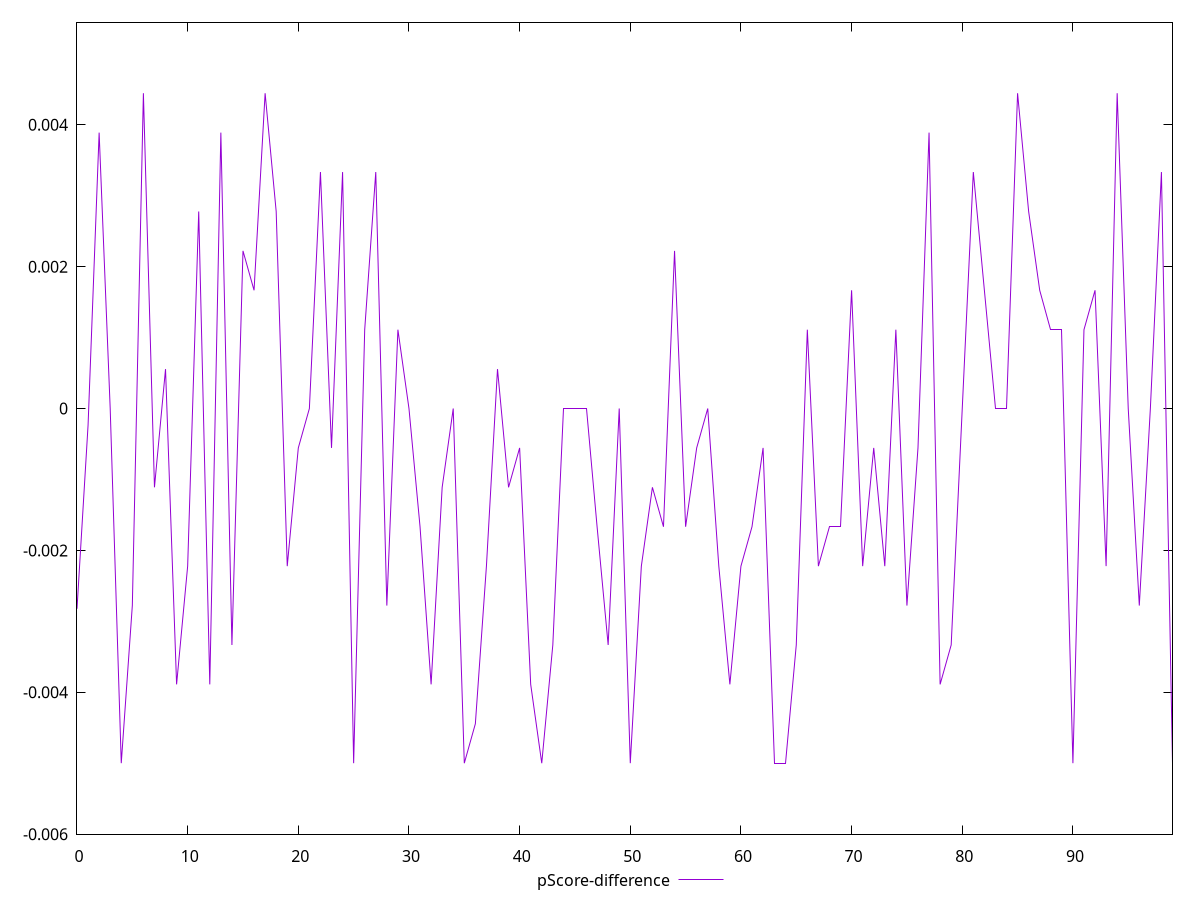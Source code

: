 reset

$pScoreDifference <<EOF
0 -0.0028235294117647247
1 -0.00023529411764705577
2 0.0038888888888889417
3 0
4 -0.0050000000000000044
5 -0.002777777777777768
6 0.004444444444444473
7 -0.0011111111111111738
8 0.0005555555555555314
9 -0.0038888888888888307
10 -0.0022222222222222365
11 0.002777777777777768
12 -0.0038888888888888307
13 0.0038888888888889417
14 -0.0033333333333332993
15 0.0022222222222222365
16 0.0016666666666667052
17 0.004444444444444473
18 0.002777777777777768
19 -0.0022222222222222365
20 -0.0005555555555555314
21 0
22 0.0033333333333332993
23 -0.0005555555555555314
24 0.0033333333333332993
25 -0.0050000000000000044
26 0.0011111111111111738
27 0.0033333333333334103
28 -0.002777777777777768
29 0.0011111111111111738
30 0
31 -0.0016666666666667052
32 -0.0038888888888889417
33 -0.0011111111111110628
34 0
35 -0.0050000000000000044
36 -0.004444444444444473
37 -0.0022222222222222365
38 0.0005555555555555314
39 -0.0011111111111110628
40 -0.0005555555555555314
41 -0.0038888888888888307
42 -0.0050000000000000044
43 -0.0033333333333332993
44 0
45 0
46 0
47 -0.0016666666666667052
48 -0.0033333333333334103
49 0
50 -0.0050000000000000044
51 -0.0022222222222222365
52 -0.0011111111111110628
53 -0.0016666666666667052
54 0.0022222222222222365
55 -0.0016666666666665941
56 -0.0005555555555555314
57 0
58 -0.0022222222222222365
59 -0.0038888888888889417
60 -0.0022222222222222365
61 -0.0016666666666667052
62 -0.0005555555555555314
63 -0.0050000000000000044
64 -0.0050000000000000044
65 -0.0033333333333332993
66 0.0011111111111111738
67 -0.0022222222222222365
68 -0.0016666666666667052
69 -0.0016666666666667052
70 0.0016666666666667052
71 -0.0022222222222222365
72 -0.0005555555555555314
73 -0.0022222222222222365
74 0.0011111111111111738
75 -0.002777777777777768
76 -0.0005555555555555314
77 0.0038888888888888307
78 -0.0038888888888888307
79 -0.0033333333333334103
80 0
81 0.0033333333333334103
82 0.0016666666666667052
83 0
84 0
85 0.004444444444444473
86 0.002777777777777768
87 0.0016666666666667052
88 0.0011111111111111738
89 0.0011111111111111738
90 -0.0050000000000000044
91 0.0011111111111111738
92 0.0016666666666667052
93 -0.0022222222222222365
94 0.004444444444444473
95 0
96 -0.002777777777777768
97 0
98 0.0033333333333332993
99 -0.0050000000000000044
EOF

set key outside below
set xrange [0:99]
set yrange [-0.0060000000000000045:0.005444444444444473]
set trange [-0.0060000000000000045:0.005444444444444473]
set terminal svg size 640, 500 enhanced background rgb 'white'
set output "report_00017_2021-02-10T15-08-03.406Z/render-blocking-resources/samples/pages+cached+noadtech/pScore-difference/values.svg"

plot $pScoreDifference title "pScore-difference" with line

reset
